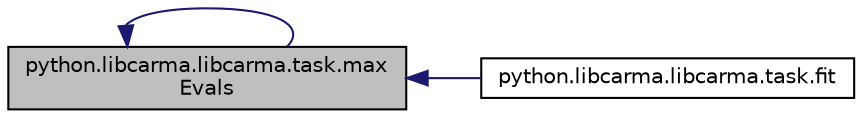 digraph "python.libcarma.libcarma.task.maxEvals"
{
  edge [fontname="Helvetica",fontsize="10",labelfontname="Helvetica",labelfontsize="10"];
  node [fontname="Helvetica",fontsize="10",shape=record];
  rankdir="LR";
  Node1 [label="python.libcarma.libcarma.task.max\lEvals",height=0.2,width=0.4,color="black", fillcolor="grey75", style="filled" fontcolor="black"];
  Node1 -> Node1 [dir="back",color="midnightblue",fontsize="10",style="solid"];
  Node1 -> Node2 [dir="back",color="midnightblue",fontsize="10",style="solid"];
  Node2 [label="python.libcarma.libcarma.task.fit",height=0.2,width=0.4,color="black", fillcolor="white", style="filled",URL="$classpython_1_1libcarma_1_1libcarma_1_1task.html#a41483bb32afa386c3b39fd99b5e158e5"];
}
